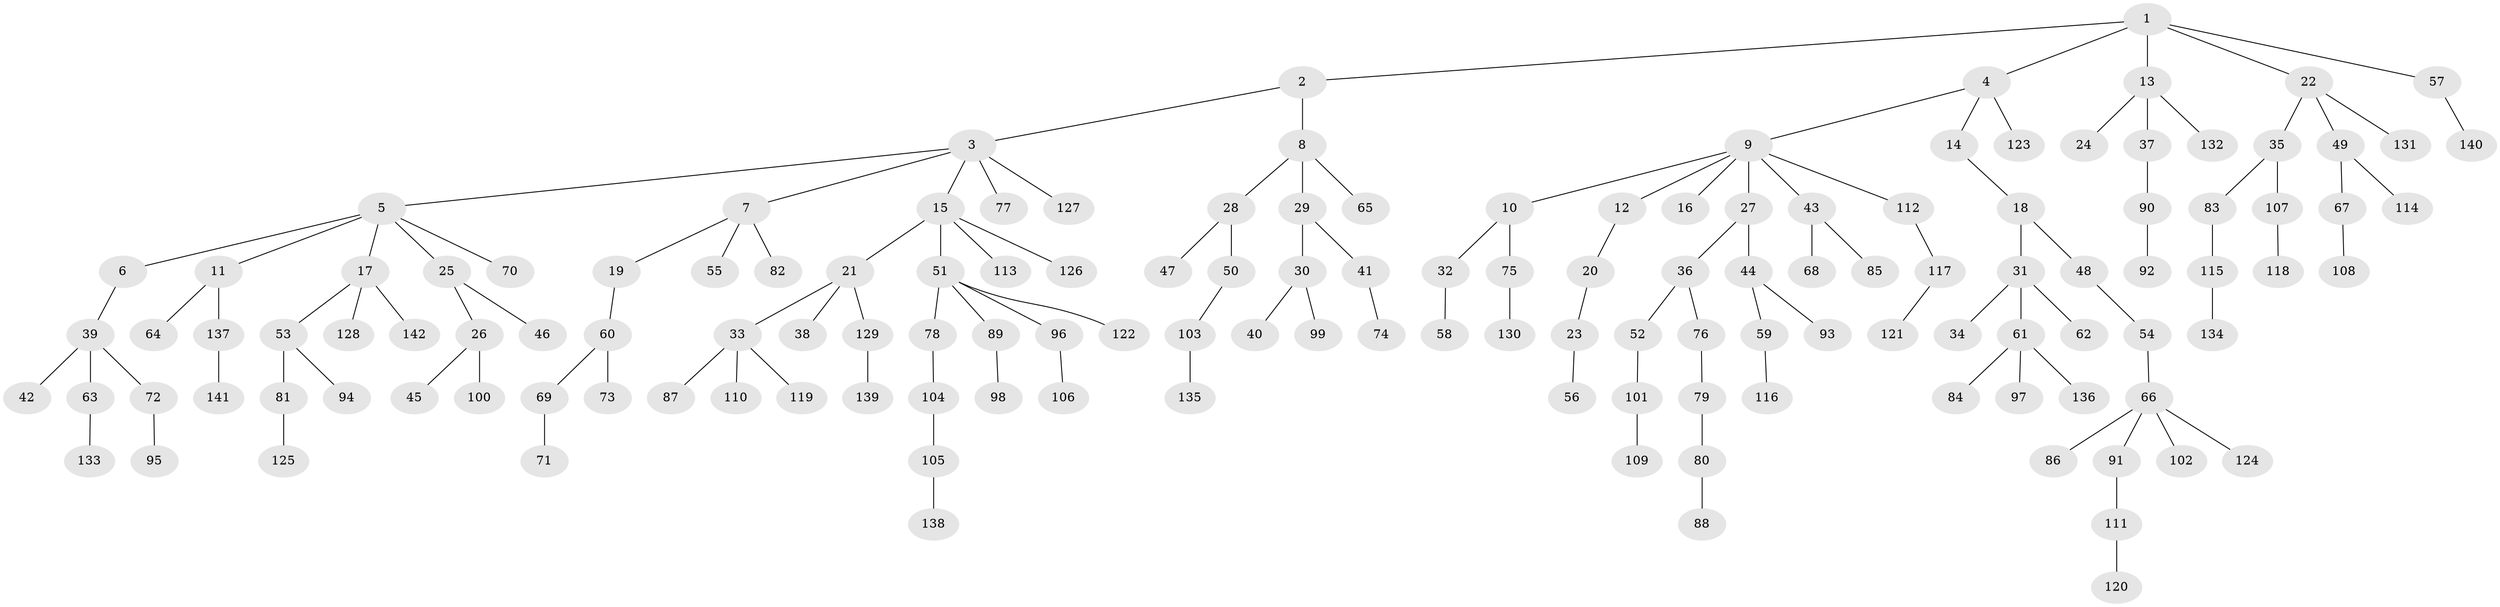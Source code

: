 // Generated by graph-tools (version 1.1) at 2025/15/03/09/25 04:15:35]
// undirected, 142 vertices, 141 edges
graph export_dot {
graph [start="1"]
  node [color=gray90,style=filled];
  1;
  2;
  3;
  4;
  5;
  6;
  7;
  8;
  9;
  10;
  11;
  12;
  13;
  14;
  15;
  16;
  17;
  18;
  19;
  20;
  21;
  22;
  23;
  24;
  25;
  26;
  27;
  28;
  29;
  30;
  31;
  32;
  33;
  34;
  35;
  36;
  37;
  38;
  39;
  40;
  41;
  42;
  43;
  44;
  45;
  46;
  47;
  48;
  49;
  50;
  51;
  52;
  53;
  54;
  55;
  56;
  57;
  58;
  59;
  60;
  61;
  62;
  63;
  64;
  65;
  66;
  67;
  68;
  69;
  70;
  71;
  72;
  73;
  74;
  75;
  76;
  77;
  78;
  79;
  80;
  81;
  82;
  83;
  84;
  85;
  86;
  87;
  88;
  89;
  90;
  91;
  92;
  93;
  94;
  95;
  96;
  97;
  98;
  99;
  100;
  101;
  102;
  103;
  104;
  105;
  106;
  107;
  108;
  109;
  110;
  111;
  112;
  113;
  114;
  115;
  116;
  117;
  118;
  119;
  120;
  121;
  122;
  123;
  124;
  125;
  126;
  127;
  128;
  129;
  130;
  131;
  132;
  133;
  134;
  135;
  136;
  137;
  138;
  139;
  140;
  141;
  142;
  1 -- 2;
  1 -- 4;
  1 -- 13;
  1 -- 22;
  1 -- 57;
  2 -- 3;
  2 -- 8;
  3 -- 5;
  3 -- 7;
  3 -- 15;
  3 -- 77;
  3 -- 127;
  4 -- 9;
  4 -- 14;
  4 -- 123;
  5 -- 6;
  5 -- 11;
  5 -- 17;
  5 -- 25;
  5 -- 70;
  6 -- 39;
  7 -- 19;
  7 -- 55;
  7 -- 82;
  8 -- 28;
  8 -- 29;
  8 -- 65;
  9 -- 10;
  9 -- 12;
  9 -- 16;
  9 -- 27;
  9 -- 43;
  9 -- 112;
  10 -- 32;
  10 -- 75;
  11 -- 64;
  11 -- 137;
  12 -- 20;
  13 -- 24;
  13 -- 37;
  13 -- 132;
  14 -- 18;
  15 -- 21;
  15 -- 51;
  15 -- 113;
  15 -- 126;
  17 -- 53;
  17 -- 128;
  17 -- 142;
  18 -- 31;
  18 -- 48;
  19 -- 60;
  20 -- 23;
  21 -- 33;
  21 -- 38;
  21 -- 129;
  22 -- 35;
  22 -- 49;
  22 -- 131;
  23 -- 56;
  25 -- 26;
  25 -- 46;
  26 -- 45;
  26 -- 100;
  27 -- 36;
  27 -- 44;
  28 -- 47;
  28 -- 50;
  29 -- 30;
  29 -- 41;
  30 -- 40;
  30 -- 99;
  31 -- 34;
  31 -- 61;
  31 -- 62;
  32 -- 58;
  33 -- 87;
  33 -- 110;
  33 -- 119;
  35 -- 83;
  35 -- 107;
  36 -- 52;
  36 -- 76;
  37 -- 90;
  39 -- 42;
  39 -- 63;
  39 -- 72;
  41 -- 74;
  43 -- 68;
  43 -- 85;
  44 -- 59;
  44 -- 93;
  48 -- 54;
  49 -- 67;
  49 -- 114;
  50 -- 103;
  51 -- 78;
  51 -- 89;
  51 -- 96;
  51 -- 122;
  52 -- 101;
  53 -- 81;
  53 -- 94;
  54 -- 66;
  57 -- 140;
  59 -- 116;
  60 -- 69;
  60 -- 73;
  61 -- 84;
  61 -- 97;
  61 -- 136;
  63 -- 133;
  66 -- 86;
  66 -- 91;
  66 -- 102;
  66 -- 124;
  67 -- 108;
  69 -- 71;
  72 -- 95;
  75 -- 130;
  76 -- 79;
  78 -- 104;
  79 -- 80;
  80 -- 88;
  81 -- 125;
  83 -- 115;
  89 -- 98;
  90 -- 92;
  91 -- 111;
  96 -- 106;
  101 -- 109;
  103 -- 135;
  104 -- 105;
  105 -- 138;
  107 -- 118;
  111 -- 120;
  112 -- 117;
  115 -- 134;
  117 -- 121;
  129 -- 139;
  137 -- 141;
}
